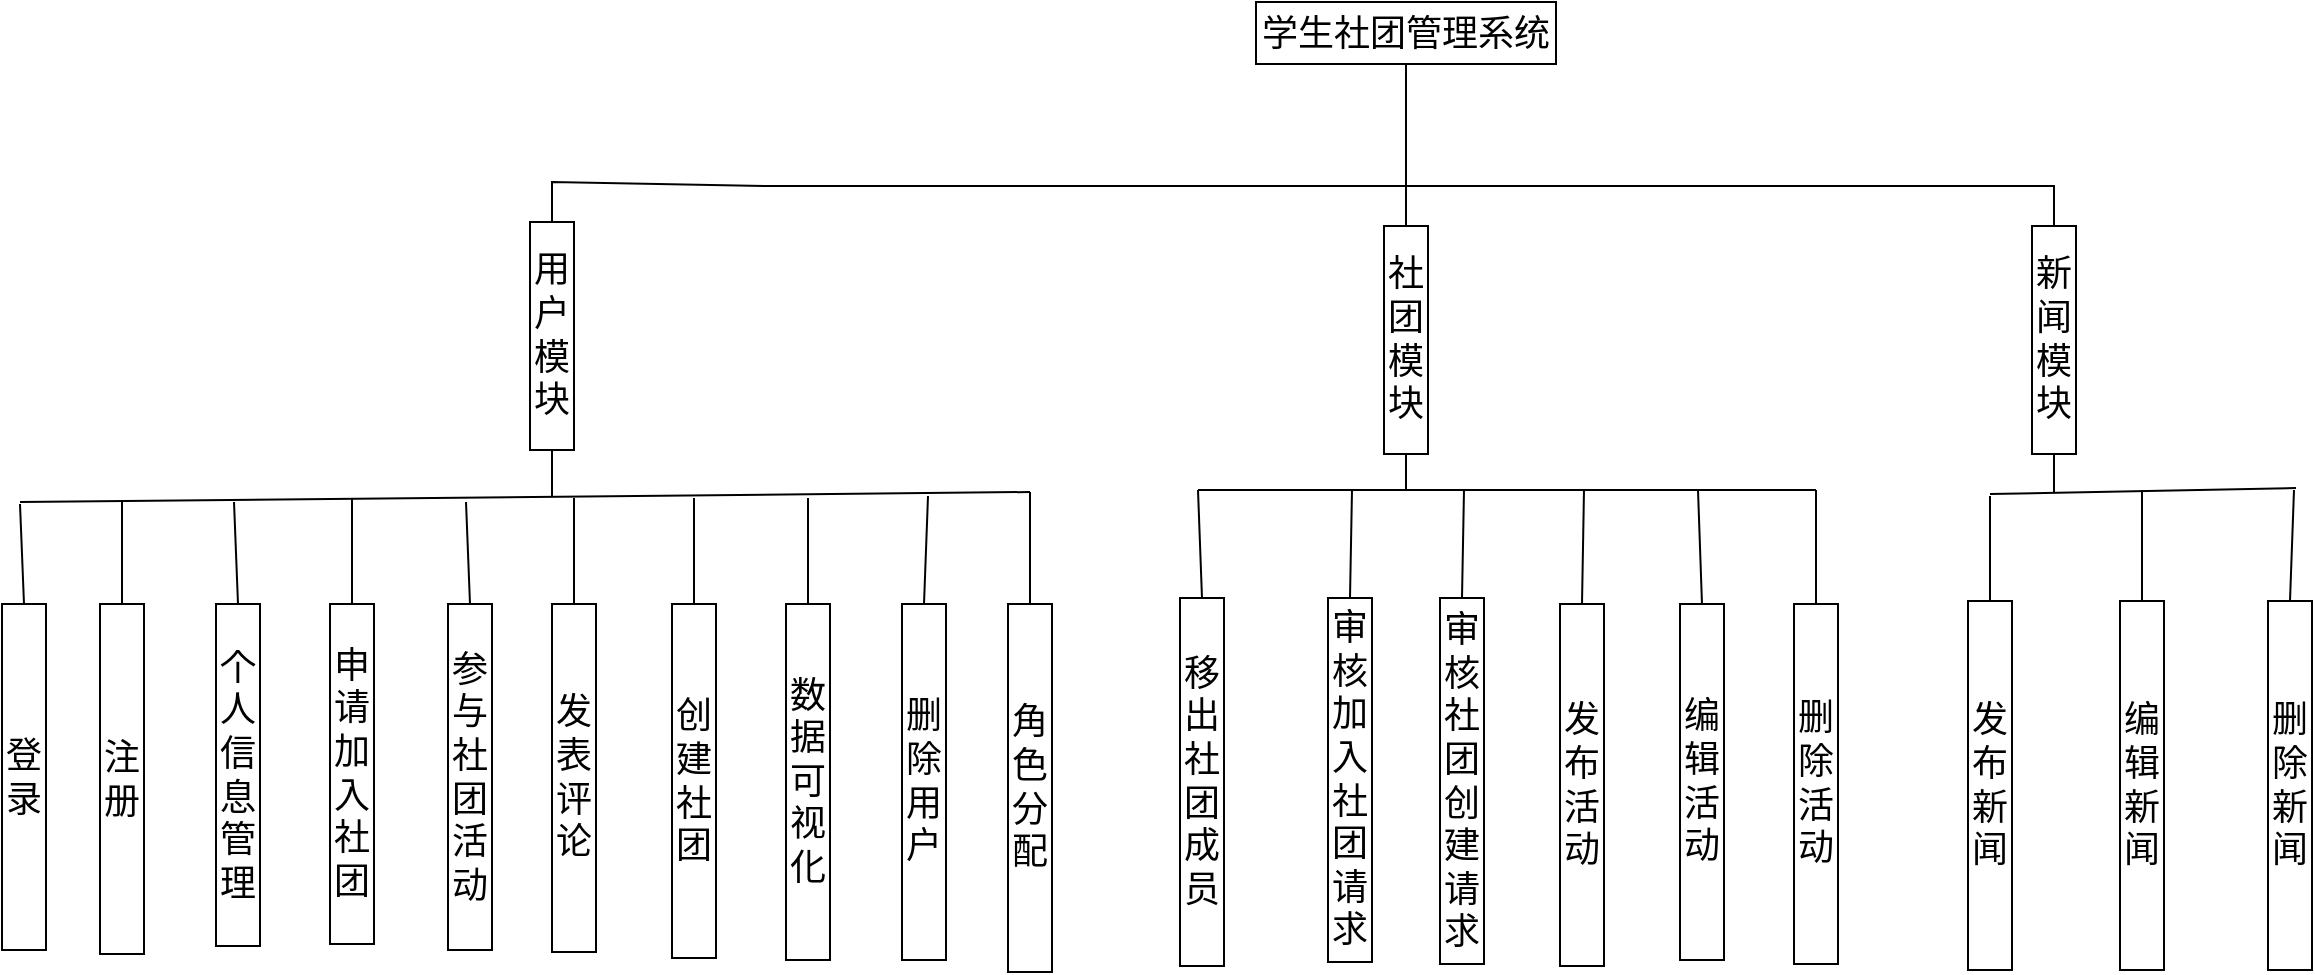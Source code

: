 <mxfile version="21.3.7" type="github">
  <diagram id="prtHgNgQTEPvFCAcTncT" name="Page-1">
    <mxGraphModel dx="2358" dy="-652" grid="0" gridSize="10" guides="1" tooltips="1" connect="1" arrows="1" fold="1" page="0" pageScale="1" pageWidth="827" pageHeight="1169" math="0" shadow="0">
      <root>
        <mxCell id="0" />
        <mxCell id="1" parent="0" />
        <mxCell id="JLOfAjcvKryGRp9el4-2-26" value="&lt;font style=&quot;font-size: 18px;&quot;&gt;学生社团管理系统&lt;/font&gt;" style="rounded=0;whiteSpace=wrap;html=1;" parent="1" vertex="1">
          <mxGeometry x="20" y="1261" width="150" height="31" as="geometry" />
        </mxCell>
        <mxCell id="JLOfAjcvKryGRp9el4-2-27" value="" style="endArrow=none;html=1;rounded=0;entryX=0.5;entryY=1;entryDx=0;entryDy=0;exitX=0.5;exitY=0;exitDx=0;exitDy=0;" parent="1" source="JLOfAjcvKryGRp9el4-2-30" target="JLOfAjcvKryGRp9el4-2-26" edge="1">
          <mxGeometry width="50" height="50" relative="1" as="geometry">
            <mxPoint x="80" y="1348" as="sourcePoint" />
            <mxPoint x="78" y="1292" as="targetPoint" />
          </mxGeometry>
        </mxCell>
        <mxCell id="JLOfAjcvKryGRp9el4-2-28" value="" style="endArrow=none;html=1;rounded=0;exitX=0.5;exitY=0;exitDx=0;exitDy=0;entryX=0.5;entryY=0;entryDx=0;entryDy=0;" parent="1" source="JLOfAjcvKryGRp9el4-2-29" target="JLOfAjcvKryGRp9el4-2-31" edge="1">
          <mxGeometry width="50" height="50" relative="1" as="geometry">
            <mxPoint x="-228" y="1348" as="sourcePoint" />
            <mxPoint x="418" y="1346" as="targetPoint" />
            <Array as="points">
              <mxPoint x="-332" y="1351" />
              <mxPoint x="-224" y="1353" />
              <mxPoint x="419" y="1353" />
            </Array>
          </mxGeometry>
        </mxCell>
        <mxCell id="JLOfAjcvKryGRp9el4-2-29" value="&lt;font style=&quot;font-size: 18px;&quot;&gt;用户模块&lt;/font&gt;" style="rounded=0;whiteSpace=wrap;html=1;" parent="1" vertex="1">
          <mxGeometry x="-343" y="1371" width="22" height="114" as="geometry" />
        </mxCell>
        <mxCell id="JLOfAjcvKryGRp9el4-2-30" value="&lt;font style=&quot;font-size: 18px;&quot;&gt;社团模块&lt;/font&gt;" style="rounded=0;whiteSpace=wrap;html=1;" parent="1" vertex="1">
          <mxGeometry x="84" y="1373" width="22" height="114" as="geometry" />
        </mxCell>
        <mxCell id="JLOfAjcvKryGRp9el4-2-31" value="&lt;font style=&quot;font-size: 18px;&quot;&gt;新闻模块&lt;/font&gt;" style="rounded=0;whiteSpace=wrap;html=1;" parent="1" vertex="1">
          <mxGeometry x="408" y="1373" width="22" height="114" as="geometry" />
        </mxCell>
        <mxCell id="JLOfAjcvKryGRp9el4-2-32" value="&lt;font style=&quot;font-size: 18px;&quot;&gt;登录&lt;/font&gt;" style="rounded=0;whiteSpace=wrap;html=1;" parent="1" vertex="1">
          <mxGeometry x="-607" y="1562" width="22" height="173" as="geometry" />
        </mxCell>
        <mxCell id="JLOfAjcvKryGRp9el4-2-33" value="&lt;font style=&quot;font-size: 18px;&quot;&gt;注册&lt;/font&gt;" style="rounded=0;whiteSpace=wrap;html=1;" parent="1" vertex="1">
          <mxGeometry x="-558" y="1562" width="22" height="175" as="geometry" />
        </mxCell>
        <mxCell id="JLOfAjcvKryGRp9el4-2-34" value="&lt;font style=&quot;font-size: 18px;&quot;&gt;个人信息管理&lt;/font&gt;" style="rounded=0;whiteSpace=wrap;html=1;" parent="1" vertex="1">
          <mxGeometry x="-500" y="1562" width="22" height="171" as="geometry" />
        </mxCell>
        <mxCell id="JLOfAjcvKryGRp9el4-2-35" value="&lt;font style=&quot;font-size: 18px;&quot;&gt;申请加入社团&lt;/font&gt;" style="rounded=0;whiteSpace=wrap;html=1;" parent="1" vertex="1">
          <mxGeometry x="-443" y="1562" width="22" height="170" as="geometry" />
        </mxCell>
        <mxCell id="JLOfAjcvKryGRp9el4-2-36" value="&lt;font style=&quot;font-size: 18px;&quot;&gt;参与社团活动&lt;/font&gt;" style="rounded=0;whiteSpace=wrap;html=1;" parent="1" vertex="1">
          <mxGeometry x="-384" y="1562" width="22" height="173" as="geometry" />
        </mxCell>
        <mxCell id="JLOfAjcvKryGRp9el4-2-37" value="&lt;font style=&quot;font-size: 18px;&quot;&gt;发表评论&lt;/font&gt;" style="rounded=0;whiteSpace=wrap;html=1;" parent="1" vertex="1">
          <mxGeometry x="-332" y="1562" width="22" height="174" as="geometry" />
        </mxCell>
        <mxCell id="JLOfAjcvKryGRp9el4-2-38" value="&lt;font style=&quot;font-size: 18px;&quot;&gt;创建社团&lt;/font&gt;" style="rounded=0;whiteSpace=wrap;html=1;" parent="1" vertex="1">
          <mxGeometry x="-272" y="1562" width="22" height="177" as="geometry" />
        </mxCell>
        <mxCell id="JLOfAjcvKryGRp9el4-2-39" value="&lt;font style=&quot;font-size: 18px;&quot;&gt;数据可视化&lt;/font&gt;" style="rounded=0;whiteSpace=wrap;html=1;" parent="1" vertex="1">
          <mxGeometry x="-215" y="1562" width="22" height="178" as="geometry" />
        </mxCell>
        <mxCell id="JLOfAjcvKryGRp9el4-2-40" value="&lt;font style=&quot;font-size: 18px;&quot;&gt;删除用户&lt;/font&gt;" style="rounded=0;whiteSpace=wrap;html=1;" parent="1" vertex="1">
          <mxGeometry x="-157" y="1562" width="22" height="178" as="geometry" />
        </mxCell>
        <mxCell id="JLOfAjcvKryGRp9el4-2-41" value="&lt;font style=&quot;font-size: 18px;&quot;&gt;角色分配&lt;/font&gt;" style="rounded=0;whiteSpace=wrap;html=1;" parent="1" vertex="1">
          <mxGeometry x="-104" y="1562" width="22" height="184" as="geometry" />
        </mxCell>
        <mxCell id="JLOfAjcvKryGRp9el4-2-43" value="&lt;font style=&quot;font-size: 18px;&quot;&gt;移出社团成员&lt;/font&gt;" style="rounded=0;whiteSpace=wrap;html=1;" parent="1" vertex="1">
          <mxGeometry x="-18" y="1559" width="22" height="184" as="geometry" />
        </mxCell>
        <mxCell id="JLOfAjcvKryGRp9el4-2-44" value="&lt;font style=&quot;font-size: 18px;&quot;&gt;审核加入社团请求&lt;/font&gt;" style="rounded=0;whiteSpace=wrap;html=1;" parent="1" vertex="1">
          <mxGeometry x="56" y="1559" width="22" height="182" as="geometry" />
        </mxCell>
        <mxCell id="JLOfAjcvKryGRp9el4-2-45" value="&lt;font style=&quot;font-size: 18px;&quot;&gt;审核社团创建请求&lt;/font&gt;" style="rounded=0;whiteSpace=wrap;html=1;" parent="1" vertex="1">
          <mxGeometry x="112" y="1559" width="22" height="183" as="geometry" />
        </mxCell>
        <mxCell id="JLOfAjcvKryGRp9el4-2-46" value="&lt;font style=&quot;font-size: 18px;&quot;&gt;发布活动&lt;/font&gt;" style="rounded=0;whiteSpace=wrap;html=1;" parent="1" vertex="1">
          <mxGeometry x="172" y="1562" width="22" height="181" as="geometry" />
        </mxCell>
        <mxCell id="JLOfAjcvKryGRp9el4-2-47" value="&lt;font style=&quot;font-size: 18px;&quot;&gt;编辑活动&lt;/font&gt;" style="rounded=0;whiteSpace=wrap;html=1;" parent="1" vertex="1">
          <mxGeometry x="232" y="1562" width="22" height="178" as="geometry" />
        </mxCell>
        <mxCell id="JLOfAjcvKryGRp9el4-2-48" value="&lt;font style=&quot;font-size: 18px;&quot;&gt;删除活动&lt;/font&gt;" style="rounded=0;whiteSpace=wrap;html=1;" parent="1" vertex="1">
          <mxGeometry x="289" y="1562" width="22" height="180" as="geometry" />
        </mxCell>
        <mxCell id="JLOfAjcvKryGRp9el4-2-49" value="&lt;font style=&quot;font-size: 18px;&quot;&gt;发布新闻&lt;/font&gt;" style="rounded=0;whiteSpace=wrap;html=1;" parent="1" vertex="1">
          <mxGeometry x="376" y="1560.5" width="22" height="184.5" as="geometry" />
        </mxCell>
        <mxCell id="JLOfAjcvKryGRp9el4-2-50" value="&lt;font style=&quot;font-size: 18px;&quot;&gt;编辑新闻&lt;/font&gt;" style="rounded=0;whiteSpace=wrap;html=1;" parent="1" vertex="1">
          <mxGeometry x="452" y="1560.5" width="22" height="184.5" as="geometry" />
        </mxCell>
        <mxCell id="JLOfAjcvKryGRp9el4-2-51" value="&lt;font style=&quot;font-size: 18px;&quot;&gt;删除新闻&lt;/font&gt;" style="rounded=0;whiteSpace=wrap;html=1;" parent="1" vertex="1">
          <mxGeometry x="526" y="1560.5" width="22" height="184.5" as="geometry" />
        </mxCell>
        <mxCell id="JLOfAjcvKryGRp9el4-2-53" value="" style="endArrow=none;html=1;rounded=0;" parent="1" edge="1">
          <mxGeometry width="50" height="50" relative="1" as="geometry">
            <mxPoint x="-598" y="1511" as="sourcePoint" />
            <mxPoint x="-93" y="1506" as="targetPoint" />
          </mxGeometry>
        </mxCell>
        <mxCell id="JLOfAjcvKryGRp9el4-2-54" value="" style="endArrow=none;html=1;rounded=0;exitX=0.5;exitY=1;exitDx=0;exitDy=0;" parent="1" source="JLOfAjcvKryGRp9el4-2-29" edge="1">
          <mxGeometry width="50" height="50" relative="1" as="geometry">
            <mxPoint x="-444" y="1485" as="sourcePoint" />
            <mxPoint x="-332" y="1508" as="targetPoint" />
          </mxGeometry>
        </mxCell>
        <mxCell id="JLOfAjcvKryGRp9el4-2-56" value="" style="endArrow=none;html=1;rounded=0;exitX=0.5;exitY=0;exitDx=0;exitDy=0;" parent="1" source="JLOfAjcvKryGRp9el4-2-32" edge="1">
          <mxGeometry width="50" height="50" relative="1" as="geometry">
            <mxPoint x="-660" y="1541" as="sourcePoint" />
            <mxPoint x="-598" y="1512" as="targetPoint" />
          </mxGeometry>
        </mxCell>
        <mxCell id="JLOfAjcvKryGRp9el4-2-57" value="" style="endArrow=none;html=1;rounded=0;exitX=0.5;exitY=0;exitDx=0;exitDy=0;" parent="1" source="JLOfAjcvKryGRp9el4-2-33" edge="1">
          <mxGeometry width="50" height="50" relative="1" as="geometry">
            <mxPoint x="-547" y="1560" as="sourcePoint" />
            <mxPoint x="-547" y="1511" as="targetPoint" />
          </mxGeometry>
        </mxCell>
        <mxCell id="JLOfAjcvKryGRp9el4-2-58" value="" style="endArrow=none;html=1;rounded=0;exitX=0.5;exitY=0;exitDx=0;exitDy=0;" parent="1" source="JLOfAjcvKryGRp9el4-2-34" edge="1">
          <mxGeometry width="50" height="50" relative="1" as="geometry">
            <mxPoint x="-661" y="1466" as="sourcePoint" />
            <mxPoint x="-491" y="1511" as="targetPoint" />
          </mxGeometry>
        </mxCell>
        <mxCell id="JLOfAjcvKryGRp9el4-2-59" value="" style="endArrow=none;html=1;rounded=0;exitX=0.5;exitY=0;exitDx=0;exitDy=0;" parent="1" source="JLOfAjcvKryGRp9el4-2-35" edge="1">
          <mxGeometry width="50" height="50" relative="1" as="geometry">
            <mxPoint x="-321" y="1453" as="sourcePoint" />
            <mxPoint x="-432" y="1509" as="targetPoint" />
          </mxGeometry>
        </mxCell>
        <mxCell id="JLOfAjcvKryGRp9el4-2-60" value="" style="endArrow=none;html=1;rounded=0;exitX=0.5;exitY=0;exitDx=0;exitDy=0;" parent="1" source="JLOfAjcvKryGRp9el4-2-36" edge="1">
          <mxGeometry width="50" height="50" relative="1" as="geometry">
            <mxPoint x="-277" y="1445" as="sourcePoint" />
            <mxPoint x="-375" y="1511" as="targetPoint" />
          </mxGeometry>
        </mxCell>
        <mxCell id="JLOfAjcvKryGRp9el4-2-61" value="" style="endArrow=none;html=1;rounded=0;exitX=0.5;exitY=0;exitDx=0;exitDy=0;" parent="1" source="JLOfAjcvKryGRp9el4-2-37" edge="1">
          <mxGeometry width="50" height="50" relative="1" as="geometry">
            <mxPoint x="-283" y="1462" as="sourcePoint" />
            <mxPoint x="-321" y="1509" as="targetPoint" />
          </mxGeometry>
        </mxCell>
        <mxCell id="JLOfAjcvKryGRp9el4-2-62" value="" style="endArrow=none;html=1;rounded=0;exitX=0.5;exitY=0;exitDx=0;exitDy=0;" parent="1" source="JLOfAjcvKryGRp9el4-2-38" edge="1">
          <mxGeometry width="50" height="50" relative="1" as="geometry">
            <mxPoint x="-224" y="1462" as="sourcePoint" />
            <mxPoint x="-261" y="1509" as="targetPoint" />
          </mxGeometry>
        </mxCell>
        <mxCell id="JLOfAjcvKryGRp9el4-2-63" value="" style="endArrow=none;html=1;rounded=0;exitX=0.5;exitY=0;exitDx=0;exitDy=0;" parent="1" source="JLOfAjcvKryGRp9el4-2-39" edge="1">
          <mxGeometry width="50" height="50" relative="1" as="geometry">
            <mxPoint x="-190" y="1471" as="sourcePoint" />
            <mxPoint x="-204" y="1509" as="targetPoint" />
          </mxGeometry>
        </mxCell>
        <mxCell id="JLOfAjcvKryGRp9el4-2-64" value="" style="endArrow=none;html=1;rounded=0;exitX=0.5;exitY=0;exitDx=0;exitDy=0;" parent="1" source="JLOfAjcvKryGRp9el4-2-40" edge="1">
          <mxGeometry width="50" height="50" relative="1" as="geometry">
            <mxPoint x="-137" y="1466" as="sourcePoint" />
            <mxPoint x="-144" y="1508" as="targetPoint" />
          </mxGeometry>
        </mxCell>
        <mxCell id="JLOfAjcvKryGRp9el4-2-65" value="" style="endArrow=none;html=1;rounded=0;exitX=0.5;exitY=0;exitDx=0;exitDy=0;" parent="1" source="JLOfAjcvKryGRp9el4-2-41" edge="1">
          <mxGeometry width="50" height="50" relative="1" as="geometry">
            <mxPoint x="-140" y="1432" as="sourcePoint" />
            <mxPoint x="-93" y="1506" as="targetPoint" />
          </mxGeometry>
        </mxCell>
        <mxCell id="JLOfAjcvKryGRp9el4-2-67" value="" style="endArrow=none;html=1;rounded=0;exitX=0.5;exitY=1;exitDx=0;exitDy=0;" parent="1" source="JLOfAjcvKryGRp9el4-2-30" edge="1">
          <mxGeometry width="50" height="50" relative="1" as="geometry">
            <mxPoint x="122" y="1530" as="sourcePoint" />
            <mxPoint x="95" y="1505" as="targetPoint" />
          </mxGeometry>
        </mxCell>
        <mxCell id="JLOfAjcvKryGRp9el4-2-68" value="" style="endArrow=none;html=1;rounded=0;" parent="1" edge="1">
          <mxGeometry width="50" height="50" relative="1" as="geometry">
            <mxPoint x="-9" y="1505" as="sourcePoint" />
            <mxPoint x="300" y="1505" as="targetPoint" />
          </mxGeometry>
        </mxCell>
        <mxCell id="JLOfAjcvKryGRp9el4-2-69" value="" style="endArrow=none;html=1;rounded=0;exitX=0.5;exitY=0;exitDx=0;exitDy=0;" parent="1" source="JLOfAjcvKryGRp9el4-2-43" edge="1">
          <mxGeometry width="50" height="50" relative="1" as="geometry">
            <mxPoint x="88" y="1458" as="sourcePoint" />
            <mxPoint x="-9" y="1505" as="targetPoint" />
          </mxGeometry>
        </mxCell>
        <mxCell id="JLOfAjcvKryGRp9el4-2-70" value="" style="endArrow=none;html=1;rounded=0;exitX=0.5;exitY=0;exitDx=0;exitDy=0;" parent="1" source="JLOfAjcvKryGRp9el4-2-44" edge="1">
          <mxGeometry width="50" height="50" relative="1" as="geometry">
            <mxPoint x="97" y="1478" as="sourcePoint" />
            <mxPoint x="68" y="1505" as="targetPoint" />
          </mxGeometry>
        </mxCell>
        <mxCell id="JLOfAjcvKryGRp9el4-2-71" value="" style="endArrow=none;html=1;rounded=0;exitX=0.5;exitY=0;exitDx=0;exitDy=0;" parent="1" source="JLOfAjcvKryGRp9el4-2-45" edge="1">
          <mxGeometry width="50" height="50" relative="1" as="geometry">
            <mxPoint x="113" y="1450" as="sourcePoint" />
            <mxPoint x="124" y="1505" as="targetPoint" />
          </mxGeometry>
        </mxCell>
        <mxCell id="JLOfAjcvKryGRp9el4-2-72" value="" style="endArrow=none;html=1;rounded=0;exitX=0.5;exitY=0;exitDx=0;exitDy=0;" parent="1" source="JLOfAjcvKryGRp9el4-2-46" edge="1">
          <mxGeometry width="50" height="50" relative="1" as="geometry">
            <mxPoint x="215" y="1463" as="sourcePoint" />
            <mxPoint x="184" y="1505" as="targetPoint" />
          </mxGeometry>
        </mxCell>
        <mxCell id="JLOfAjcvKryGRp9el4-2-73" value="" style="endArrow=none;html=1;rounded=0;exitX=0.5;exitY=0;exitDx=0;exitDy=0;" parent="1" source="JLOfAjcvKryGRp9el4-2-47" edge="1">
          <mxGeometry width="50" height="50" relative="1" as="geometry">
            <mxPoint x="216" y="1466" as="sourcePoint" />
            <mxPoint x="241" y="1505" as="targetPoint" />
          </mxGeometry>
        </mxCell>
        <mxCell id="JLOfAjcvKryGRp9el4-2-74" value="" style="endArrow=none;html=1;rounded=0;exitX=0.5;exitY=0;exitDx=0;exitDy=0;" parent="1" source="JLOfAjcvKryGRp9el4-2-48" edge="1">
          <mxGeometry width="50" height="50" relative="1" as="geometry">
            <mxPoint x="298" y="1560" as="sourcePoint" />
            <mxPoint x="300" y="1505" as="targetPoint" />
          </mxGeometry>
        </mxCell>
        <mxCell id="JLOfAjcvKryGRp9el4-2-75" value="" style="endArrow=none;html=1;rounded=0;exitX=0.5;exitY=1;exitDx=0;exitDy=0;" parent="1" source="JLOfAjcvKryGRp9el4-2-31" edge="1">
          <mxGeometry width="50" height="50" relative="1" as="geometry">
            <mxPoint x="565" y="1456" as="sourcePoint" />
            <mxPoint x="419" y="1506" as="targetPoint" />
          </mxGeometry>
        </mxCell>
        <mxCell id="JLOfAjcvKryGRp9el4-2-76" value="" style="endArrow=none;html=1;rounded=0;" parent="1" edge="1">
          <mxGeometry width="50" height="50" relative="1" as="geometry">
            <mxPoint x="387" y="1507" as="sourcePoint" />
            <mxPoint x="540" y="1504" as="targetPoint" />
          </mxGeometry>
        </mxCell>
        <mxCell id="JLOfAjcvKryGRp9el4-2-77" value="" style="endArrow=none;html=1;rounded=0;entryX=0.5;entryY=0;entryDx=0;entryDy=0;" parent="1" target="JLOfAjcvKryGRp9el4-2-49" edge="1">
          <mxGeometry width="50" height="50" relative="1" as="geometry">
            <mxPoint x="387" y="1508" as="sourcePoint" />
            <mxPoint x="322" y="1694" as="targetPoint" />
          </mxGeometry>
        </mxCell>
        <mxCell id="JLOfAjcvKryGRp9el4-2-78" value="" style="endArrow=none;html=1;rounded=0;exitX=0.5;exitY=0;exitDx=0;exitDy=0;" parent="1" source="JLOfAjcvKryGRp9el4-2-50" edge="1">
          <mxGeometry width="50" height="50" relative="1" as="geometry">
            <mxPoint x="559" y="1436" as="sourcePoint" />
            <mxPoint x="463" y="1505" as="targetPoint" />
          </mxGeometry>
        </mxCell>
        <mxCell id="JLOfAjcvKryGRp9el4-2-79" value="" style="endArrow=none;html=1;rounded=0;exitX=0.5;exitY=0;exitDx=0;exitDy=0;" parent="1" source="JLOfAjcvKryGRp9el4-2-51" edge="1">
          <mxGeometry width="50" height="50" relative="1" as="geometry">
            <mxPoint x="614" y="1511" as="sourcePoint" />
            <mxPoint x="539" y="1505" as="targetPoint" />
          </mxGeometry>
        </mxCell>
      </root>
    </mxGraphModel>
  </diagram>
</mxfile>
